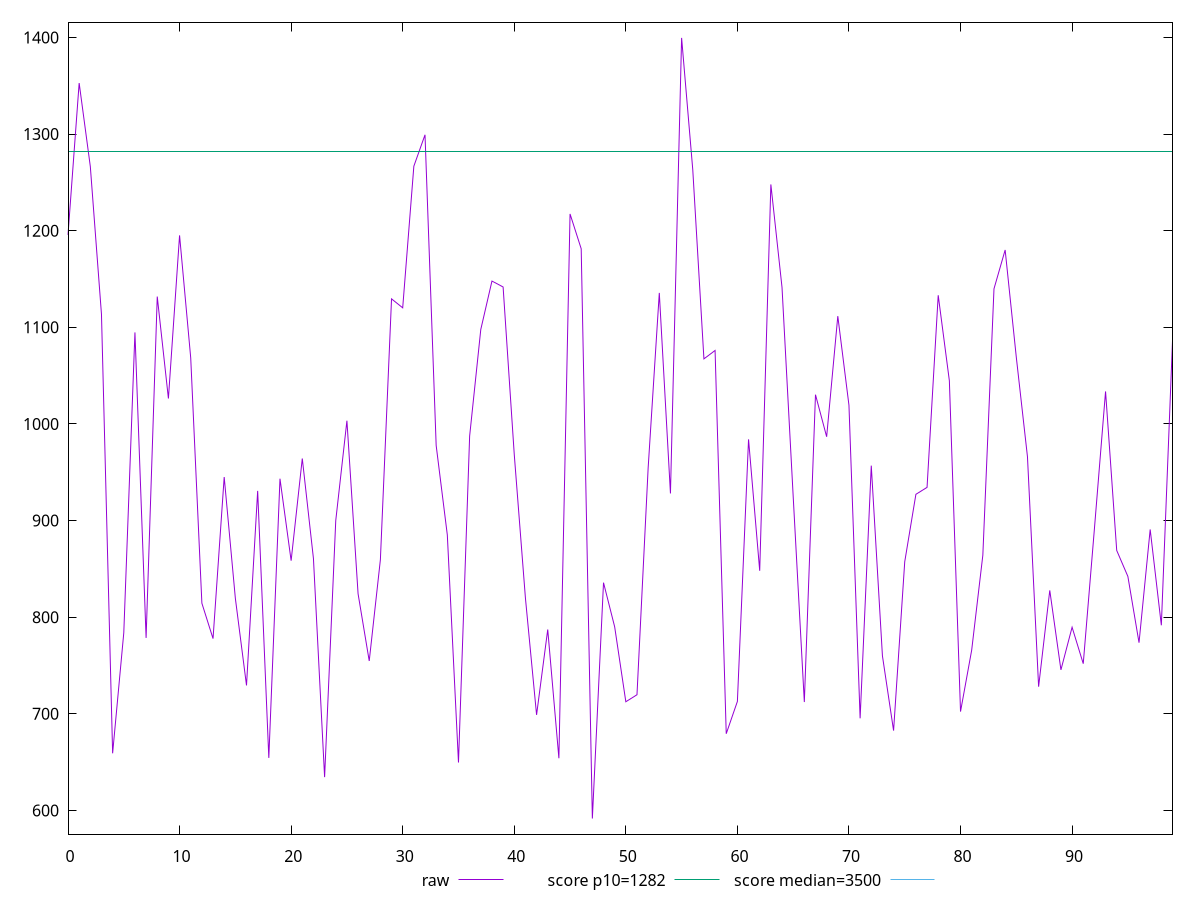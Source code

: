 reset

$raw <<EOF
0 1195.6439999999996
1 1352.8079999999995
2 1266.428
3 1113.4879999999998
4 659.1240000000003
5 783.8320000000001
6 1094.7399999999984
7 778.5440000000006
8 1131.799999999999
9 1026.3079999999984
10 1195.1399999999996
11 1068.3159999999993
12 814.4360000000001
13 777.8200000000004
14 945.024
15 819.5160000000003
16 729.3800000000006
17 930.6840000000007
18 654.336
19 943.3040000000001
20 858.476
21 964.2240000000003
22 860.6480000000004
23 634.436
24 899.9920000000002
25 1003.3159999999999
26 824.2480000000004
27 754.6800000000006
28 859.4120000000001
29 1129.4359999999992
30 1120.1719999999993
31 1266.7599999999993
32 1299.2440000000001
33 977.7319999999993
34 885.0880000000004
35 649.5800000000005
36 987.4159999999996
37 1097.7879999999998
38 1147.856
39 1141.7240000000002
40 968.3040000000001
41 819.86
42 698.8680000000005
43 787.1960000000004
44 654.0040000000004
45 1217.332
46 1181.2640000000001
47 591.6120000000008
48 835.7119999999999
49 789.9800000000005
50 712.4560000000005
51 719.7360000000001
52 954.3079999999997
53 1135.6319999999998
54 928.0599999999991
55 1399.519999999999
56 1263.0919999999994
57 1067.3279999999986
58 1076.0439999999987
59 679.3640000000003
60 712.7960000000005
61 984.0439999999999
62 848.0080000000004
63 1247.8520000000003
64 1141.2879999999989
65 925.124
66 712.1720000000001
67 1030.268
68 986.7319999999997
69 1111.5520000000001
70 1019.3439999999994
71 695.296
72 956.8239999999997
73 759.9760000000005
74 682.5800000000002
75 857.3960000000004
76 927.1559999999993
77 934.3559999999999
78 1133.1640000000002
79 1044.6840000000004
80 702.2560000000003
81 765.8920000000003
82 864.1200000000003
83 1139.8679999999993
84 1180.0520000000004
85 1068.9719999999993
86 966.0600000000002
87 728.0560000000003
88 827.7280000000007
89 745.4600000000003
90 789.5880000000004
91 751.8680000000004
92 891.2759999999993
93 1033.592
94 869.0480000000002
95 842.1640000000003
96 773.5840000000005
97 890.7720000000003
98 791.6200000000005
99 1085.7759999999998
EOF

set key outside below
set xrange [0:99]
set yrange [575.4538400000008:1415.678159999999]
set trange [575.4538400000008:1415.678159999999]
set terminal svg size 640, 500 enhanced background rgb 'white'
set output "report_00017_2021-02-10T15-08-03.406Z/bootup-time/samples/pages/raw/values.svg"

plot $raw title "raw" with line, \
     1282 title "score p10=1282", \
     3500 title "score median=3500"

reset
